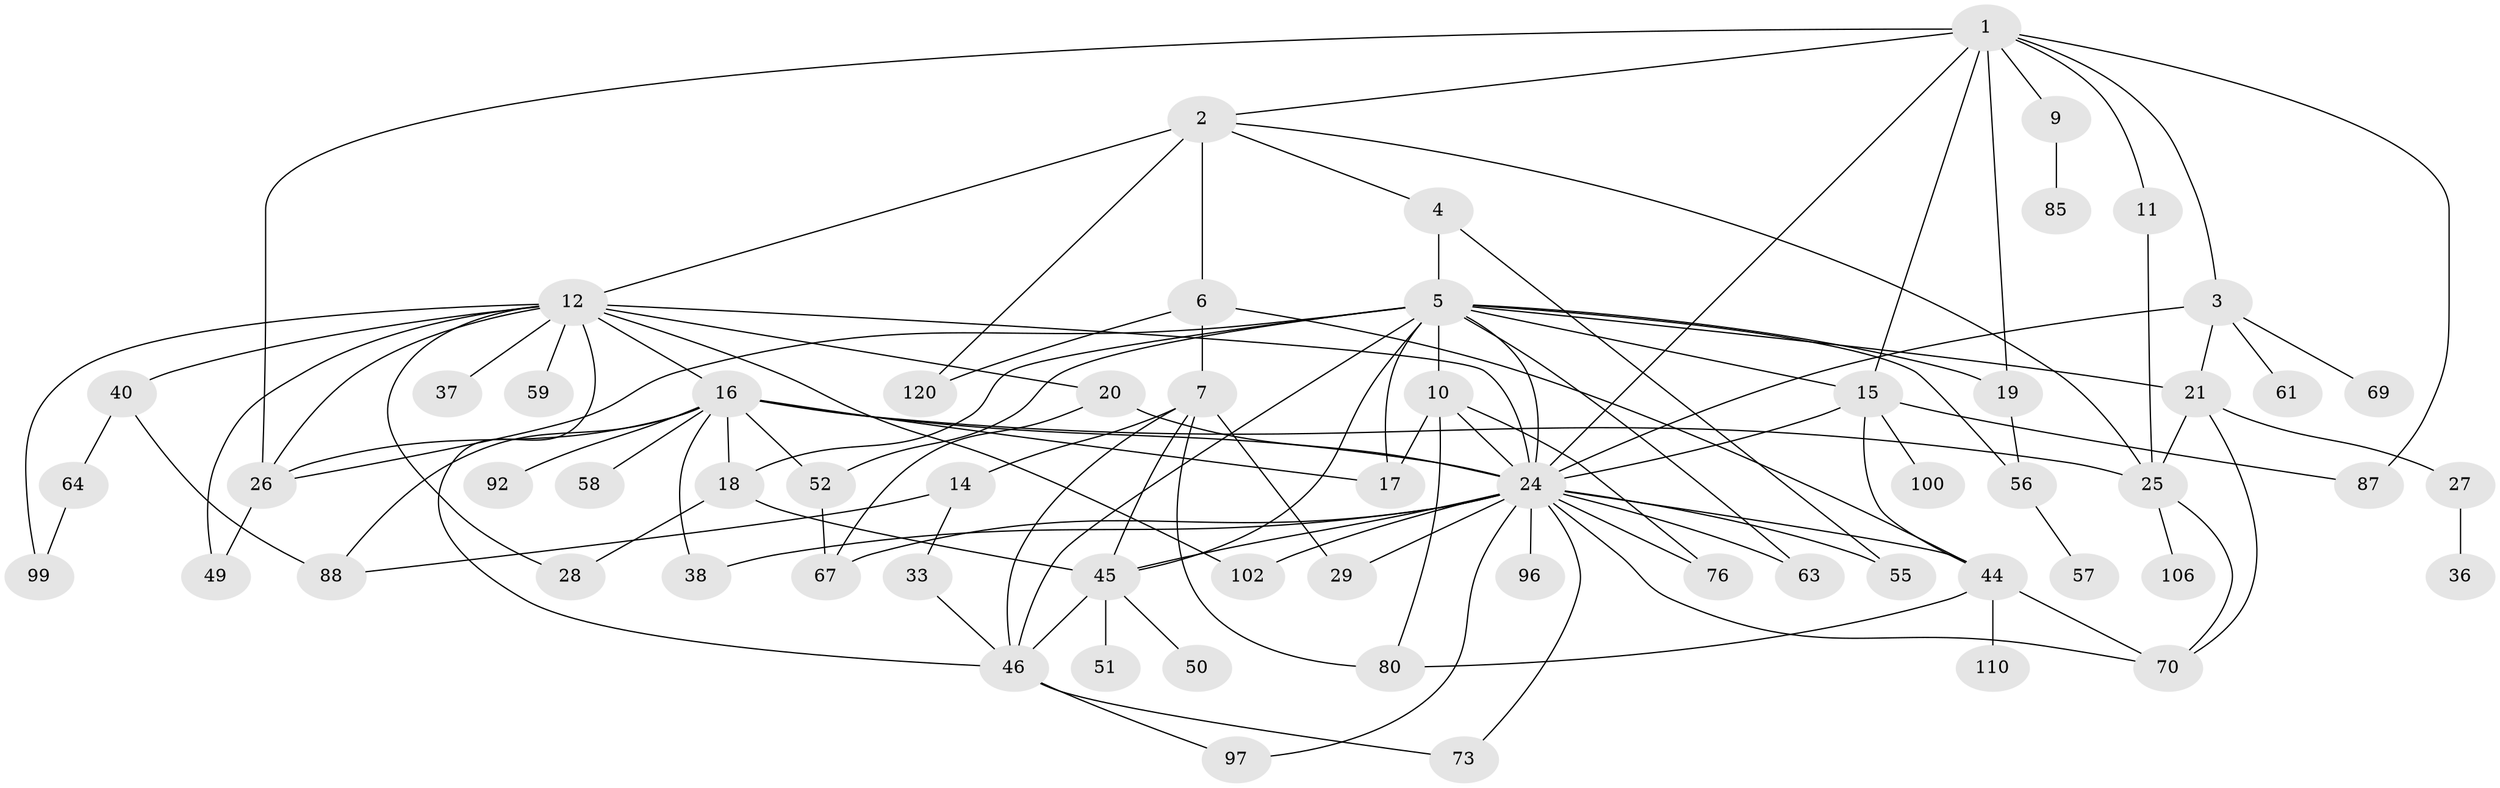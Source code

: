 // original degree distribution, {9: 0.007936507936507936, 7: 0.031746031746031744, 5: 0.047619047619047616, 3: 0.25396825396825395, 4: 0.11904761904761904, 6: 0.05555555555555555, 10: 0.007936507936507936, 2: 0.2619047619047619, 1: 0.21428571428571427}
// Generated by graph-tools (version 1.1) at 2025/13/03/09/25 04:13:38]
// undirected, 63 vertices, 114 edges
graph export_dot {
graph [start="1"]
  node [color=gray90,style=filled];
  1;
  2;
  3;
  4;
  5 [super="+8+81"];
  6;
  7;
  9;
  10 [super="+108"];
  11 [super="+30"];
  12 [super="+13+22"];
  14;
  15 [super="+35+23+107"];
  16 [super="+47+109+34"];
  17;
  18;
  19 [super="+89"];
  20;
  21 [super="+32"];
  24 [super="+79+31+82+41+62"];
  25 [super="+68"];
  26 [super="+105+43"];
  27;
  28 [super="+115+125"];
  29;
  33 [super="+42"];
  36;
  37;
  38 [super="+90"];
  40;
  44 [super="+77"];
  45 [super="+101+48"];
  46 [super="+103"];
  49;
  50;
  51;
  52 [super="+54"];
  55;
  56 [super="+93"];
  57;
  58;
  59 [super="+95"];
  61 [super="+75+71"];
  63;
  64;
  67 [super="+124"];
  69 [super="+86"];
  70 [super="+72+116"];
  73;
  76;
  80 [super="+123"];
  85;
  87;
  88;
  92;
  96;
  97;
  99;
  100;
  102;
  106;
  110;
  120;
  1 -- 2;
  1 -- 3;
  1 -- 9;
  1 -- 11;
  1 -- 15;
  1 -- 19;
  1 -- 87;
  1 -- 26;
  1 -- 24;
  2 -- 4;
  2 -- 6;
  2 -- 12 [weight=2];
  2 -- 120;
  2 -- 25;
  3 -- 21;
  3 -- 61;
  3 -- 69;
  3 -- 24;
  4 -- 5;
  4 -- 55;
  5 -- 18 [weight=2];
  5 -- 46;
  5 -- 10;
  5 -- 15;
  5 -- 17;
  5 -- 19;
  5 -- 21;
  5 -- 56;
  5 -- 26;
  5 -- 63 [weight=2];
  5 -- 24;
  5 -- 45;
  5 -- 52;
  6 -- 7;
  6 -- 120;
  6 -- 44;
  7 -- 14;
  7 -- 29;
  7 -- 45;
  7 -- 46;
  7 -- 80;
  9 -- 85;
  10 -- 17;
  10 -- 76;
  10 -- 24;
  10 -- 80;
  11 -- 25;
  12 -- 37;
  12 -- 28;
  12 -- 16;
  12 -- 99;
  12 -- 20;
  12 -- 24;
  12 -- 26;
  12 -- 59;
  12 -- 49;
  12 -- 102;
  12 -- 40;
  12 -- 46;
  14 -- 33;
  14 -- 88;
  15 -- 44;
  15 -- 100;
  15 -- 87;
  15 -- 24 [weight=2];
  16 -- 17;
  16 -- 58;
  16 -- 52;
  16 -- 26 [weight=2];
  16 -- 92;
  16 -- 25;
  16 -- 18;
  16 -- 38;
  16 -- 24;
  16 -- 88;
  18 -- 28;
  18 -- 45;
  19 -- 56;
  20 -- 24;
  20 -- 67;
  21 -- 25;
  21 -- 27;
  21 -- 70;
  24 -- 29;
  24 -- 45;
  24 -- 55;
  24 -- 70;
  24 -- 38;
  24 -- 73;
  24 -- 63;
  24 -- 67;
  24 -- 96;
  24 -- 97;
  24 -- 102;
  24 -- 44;
  24 -- 76;
  25 -- 106;
  25 -- 70;
  26 -- 49;
  27 -- 36;
  33 -- 46;
  40 -- 64;
  40 -- 88;
  44 -- 80;
  44 -- 110;
  44 -- 70;
  45 -- 51;
  45 -- 46;
  45 -- 50;
  46 -- 97;
  46 -- 73;
  52 -- 67;
  56 -- 57;
  64 -- 99;
}
